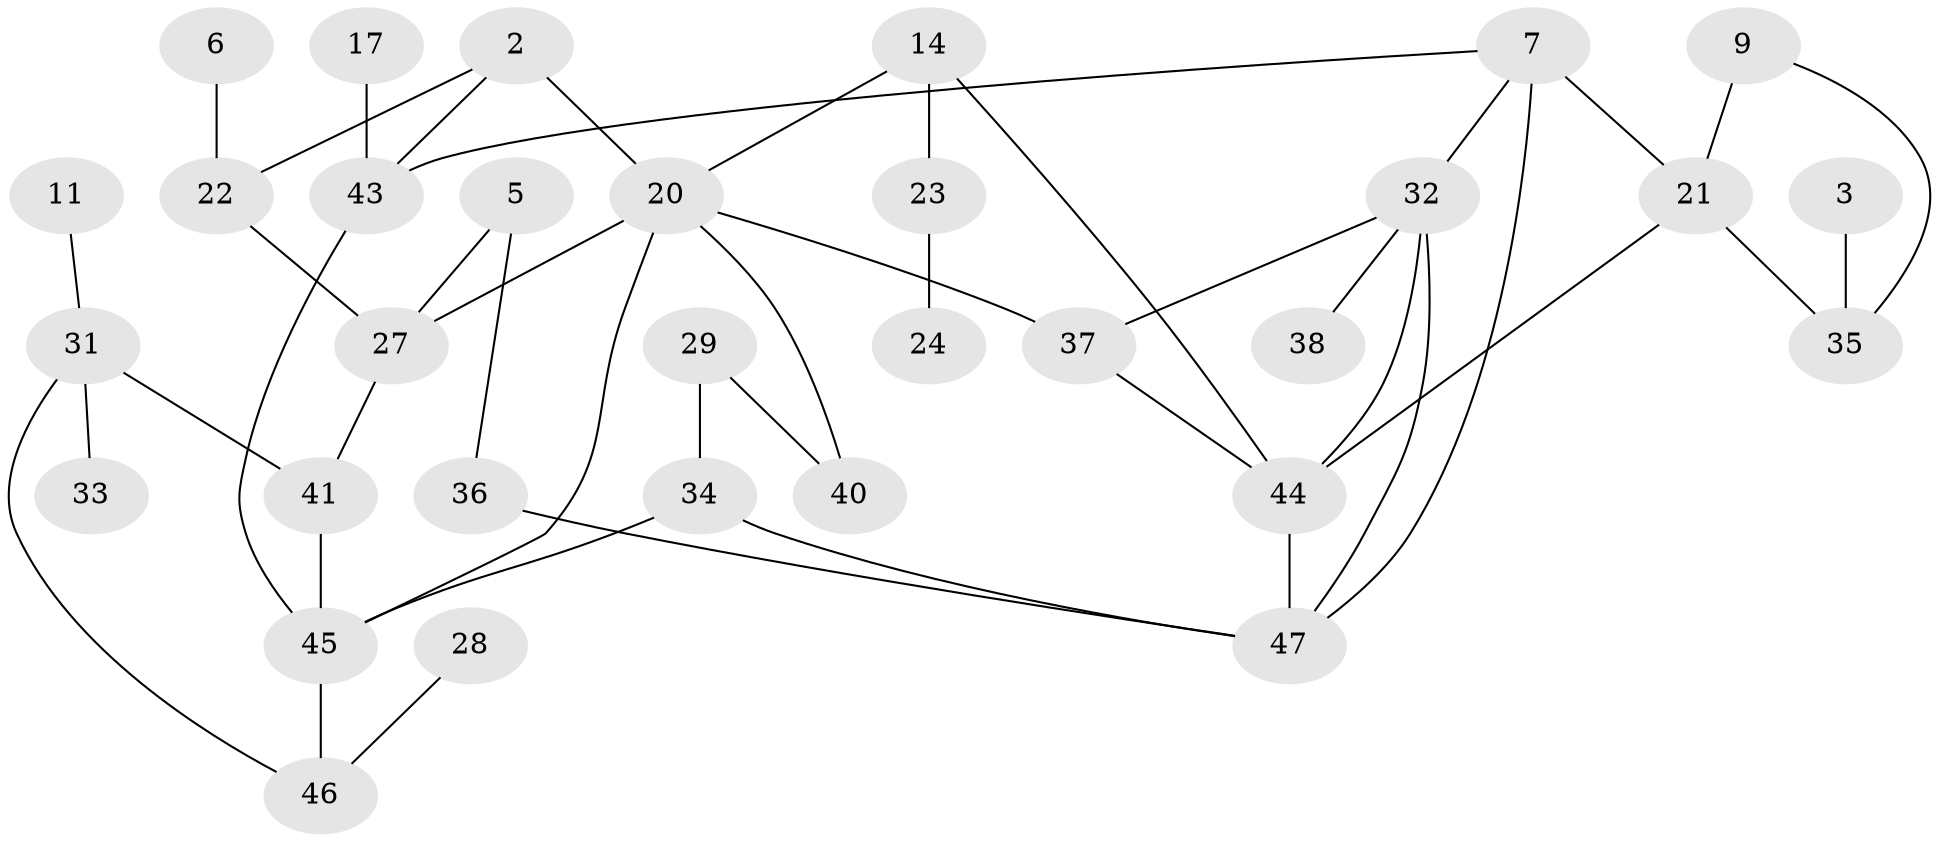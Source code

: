 // original degree distribution, {2: 0.2920353982300885, 4: 0.11504424778761062, 1: 0.2920353982300885, 3: 0.1415929203539823, 0: 0.11504424778761062, 6: 0.017699115044247787, 5: 0.02654867256637168}
// Generated by graph-tools (version 1.1) at 2025/35/03/04/25 23:35:47]
// undirected, 32 vertices, 45 edges
graph export_dot {
  node [color=gray90,style=filled];
  2;
  3;
  5;
  6;
  7;
  9;
  11;
  14;
  17;
  20;
  21;
  22;
  23;
  24;
  27;
  28;
  29;
  31;
  32;
  33;
  34;
  35;
  36;
  37;
  38;
  40;
  41;
  43;
  44;
  45;
  46;
  47;
  2 -- 20 [weight=1.0];
  2 -- 22 [weight=1.0];
  2 -- 43 [weight=1.0];
  3 -- 35 [weight=1.0];
  5 -- 27 [weight=1.0];
  5 -- 36 [weight=1.0];
  6 -- 22 [weight=1.0];
  7 -- 21 [weight=1.0];
  7 -- 32 [weight=1.0];
  7 -- 43 [weight=1.0];
  7 -- 47 [weight=1.0];
  9 -- 21 [weight=1.0];
  9 -- 35 [weight=1.0];
  11 -- 31 [weight=1.0];
  14 -- 20 [weight=1.0];
  14 -- 23 [weight=1.0];
  14 -- 44 [weight=1.0];
  17 -- 43 [weight=1.0];
  20 -- 27 [weight=2.0];
  20 -- 37 [weight=1.0];
  20 -- 40 [weight=1.0];
  20 -- 45 [weight=1.0];
  21 -- 35 [weight=1.0];
  21 -- 44 [weight=1.0];
  22 -- 27 [weight=1.0];
  23 -- 24 [weight=1.0];
  27 -- 41 [weight=1.0];
  28 -- 46 [weight=1.0];
  29 -- 34 [weight=1.0];
  29 -- 40 [weight=1.0];
  31 -- 33 [weight=1.0];
  31 -- 41 [weight=1.0];
  31 -- 46 [weight=1.0];
  32 -- 37 [weight=1.0];
  32 -- 38 [weight=1.0];
  32 -- 44 [weight=1.0];
  32 -- 47 [weight=1.0];
  34 -- 45 [weight=1.0];
  34 -- 47 [weight=1.0];
  36 -- 47 [weight=1.0];
  37 -- 44 [weight=1.0];
  41 -- 45 [weight=1.0];
  43 -- 45 [weight=1.0];
  44 -- 47 [weight=1.0];
  45 -- 46 [weight=1.0];
}
